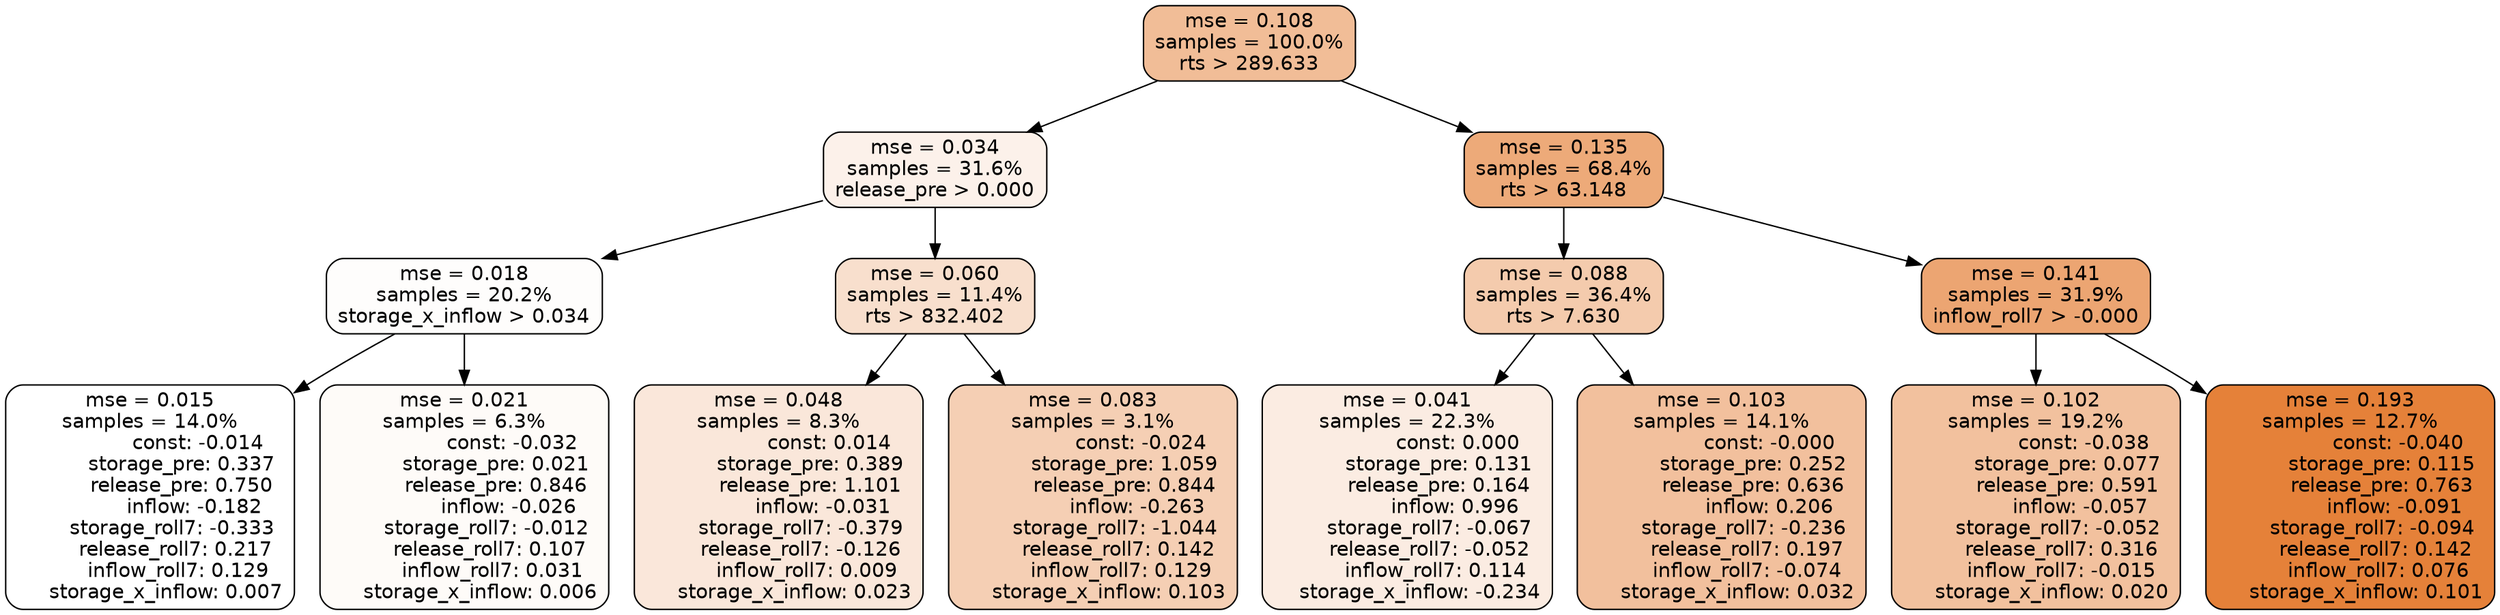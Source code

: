 digraph tree {
node [shape=rectangle, style="filled, rounded", color="black", fontname=helvetica] ;
edge [fontname=helvetica] ;
	"0" [label="mse = 0.108
samples = 100.0%
rts > 289.633", fillcolor="#f1bd97"]
	"8" [label="mse = 0.034
samples = 31.6%
release_pre > 0.000", fillcolor="#fcf1ea"]
	"1" [label="mse = 0.135
samples = 68.4%
rts > 63.148", fillcolor="#edaa79"]
	"9" [label="mse = 0.018
samples = 20.2%
storage_x_inflow > 0.034", fillcolor="#fefdfc"]
	"12" [label="mse = 0.060
samples = 11.4%
rts > 832.402", fillcolor="#f8dfcd"]
	"2" [label="mse = 0.088
samples = 36.4%
rts > 7.630", fillcolor="#f4cbad"]
	"5" [label="mse = 0.141
samples = 31.9%
inflow_roll7 > -0.000", fillcolor="#eca572"]
	"10" [label="mse = 0.015
samples = 14.0%
               const: -0.014
          storage_pre: 0.337
          release_pre: 0.750
              inflow: -0.182
       storage_roll7: -0.333
        release_roll7: 0.217
         inflow_roll7: 0.129
     storage_x_inflow: 0.007", fillcolor="#ffffff"]
	"11" [label="mse = 0.021
samples = 6.3%
               const: -0.032
          storage_pre: 0.021
          release_pre: 0.846
              inflow: -0.026
       storage_roll7: -0.012
        release_roll7: 0.107
         inflow_roll7: 0.031
     storage_x_inflow: 0.006", fillcolor="#fefbf8"]
	"13" [label="mse = 0.048
samples = 8.3%
                const: 0.014
          storage_pre: 0.389
          release_pre: 1.101
              inflow: -0.031
       storage_roll7: -0.379
       release_roll7: -0.126
         inflow_roll7: 0.009
     storage_x_inflow: 0.023", fillcolor="#fae7da"]
	"14" [label="mse = 0.083
samples = 3.1%
               const: -0.024
          storage_pre: 1.059
          release_pre: 0.844
              inflow: -0.263
       storage_roll7: -1.044
        release_roll7: 0.142
         inflow_roll7: 0.129
     storage_x_inflow: 0.103", fillcolor="#f5cfb4"]
	"3" [label="mse = 0.041
samples = 22.3%
                const: 0.000
          storage_pre: 0.131
          release_pre: 0.164
               inflow: 0.996
       storage_roll7: -0.067
       release_roll7: -0.052
         inflow_roll7: 0.114
    storage_x_inflow: -0.234", fillcolor="#fbece2"]
	"4" [label="mse = 0.103
samples = 14.1%
               const: -0.000
          storage_pre: 0.252
          release_pre: 0.636
               inflow: 0.206
       storage_roll7: -0.236
        release_roll7: 0.197
        inflow_roll7: -0.074
     storage_x_inflow: 0.032", fillcolor="#f2c09d"]
	"6" [label="mse = 0.102
samples = 19.2%
               const: -0.038
          storage_pre: 0.077
          release_pre: 0.591
              inflow: -0.057
       storage_roll7: -0.052
        release_roll7: 0.316
        inflow_roll7: -0.015
     storage_x_inflow: 0.020", fillcolor="#f2c19e"]
	"7" [label="mse = 0.193
samples = 12.7%
               const: -0.040
          storage_pre: 0.115
          release_pre: 0.763
              inflow: -0.091
       storage_roll7: -0.094
        release_roll7: 0.142
         inflow_roll7: 0.076
     storage_x_inflow: 0.101", fillcolor="#e58139"]

	"0" -> "1"
	"0" -> "8"
	"8" -> "9"
	"8" -> "12"
	"1" -> "2"
	"1" -> "5"
	"9" -> "10"
	"9" -> "11"
	"12" -> "13"
	"12" -> "14"
	"2" -> "3"
	"2" -> "4"
	"5" -> "6"
	"5" -> "7"
}